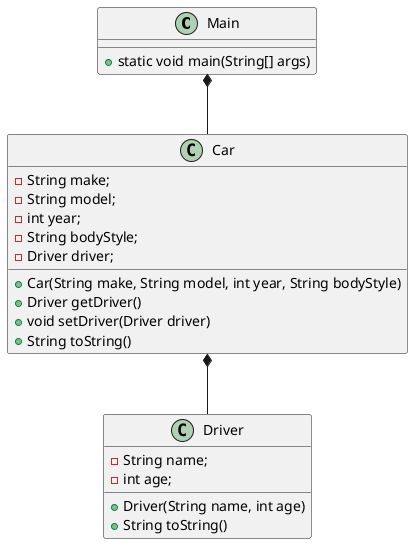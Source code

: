 @startuml

class Main {
    + static void main(String[] args)
}

class Car {
    - String make;
    - String model;
    - int year;
    - String bodyStyle;
    - Driver driver;

    + Car(String make, String model, int year, String bodyStyle)
    + Driver getDriver()
    + void setDriver(Driver driver)
    + String toString()
}

class Driver {
    - String name;
    - int age;

    + Driver(String name, int age)
    + String toString()
}

Main *-- Car
Car *-- Driver

@enduml
